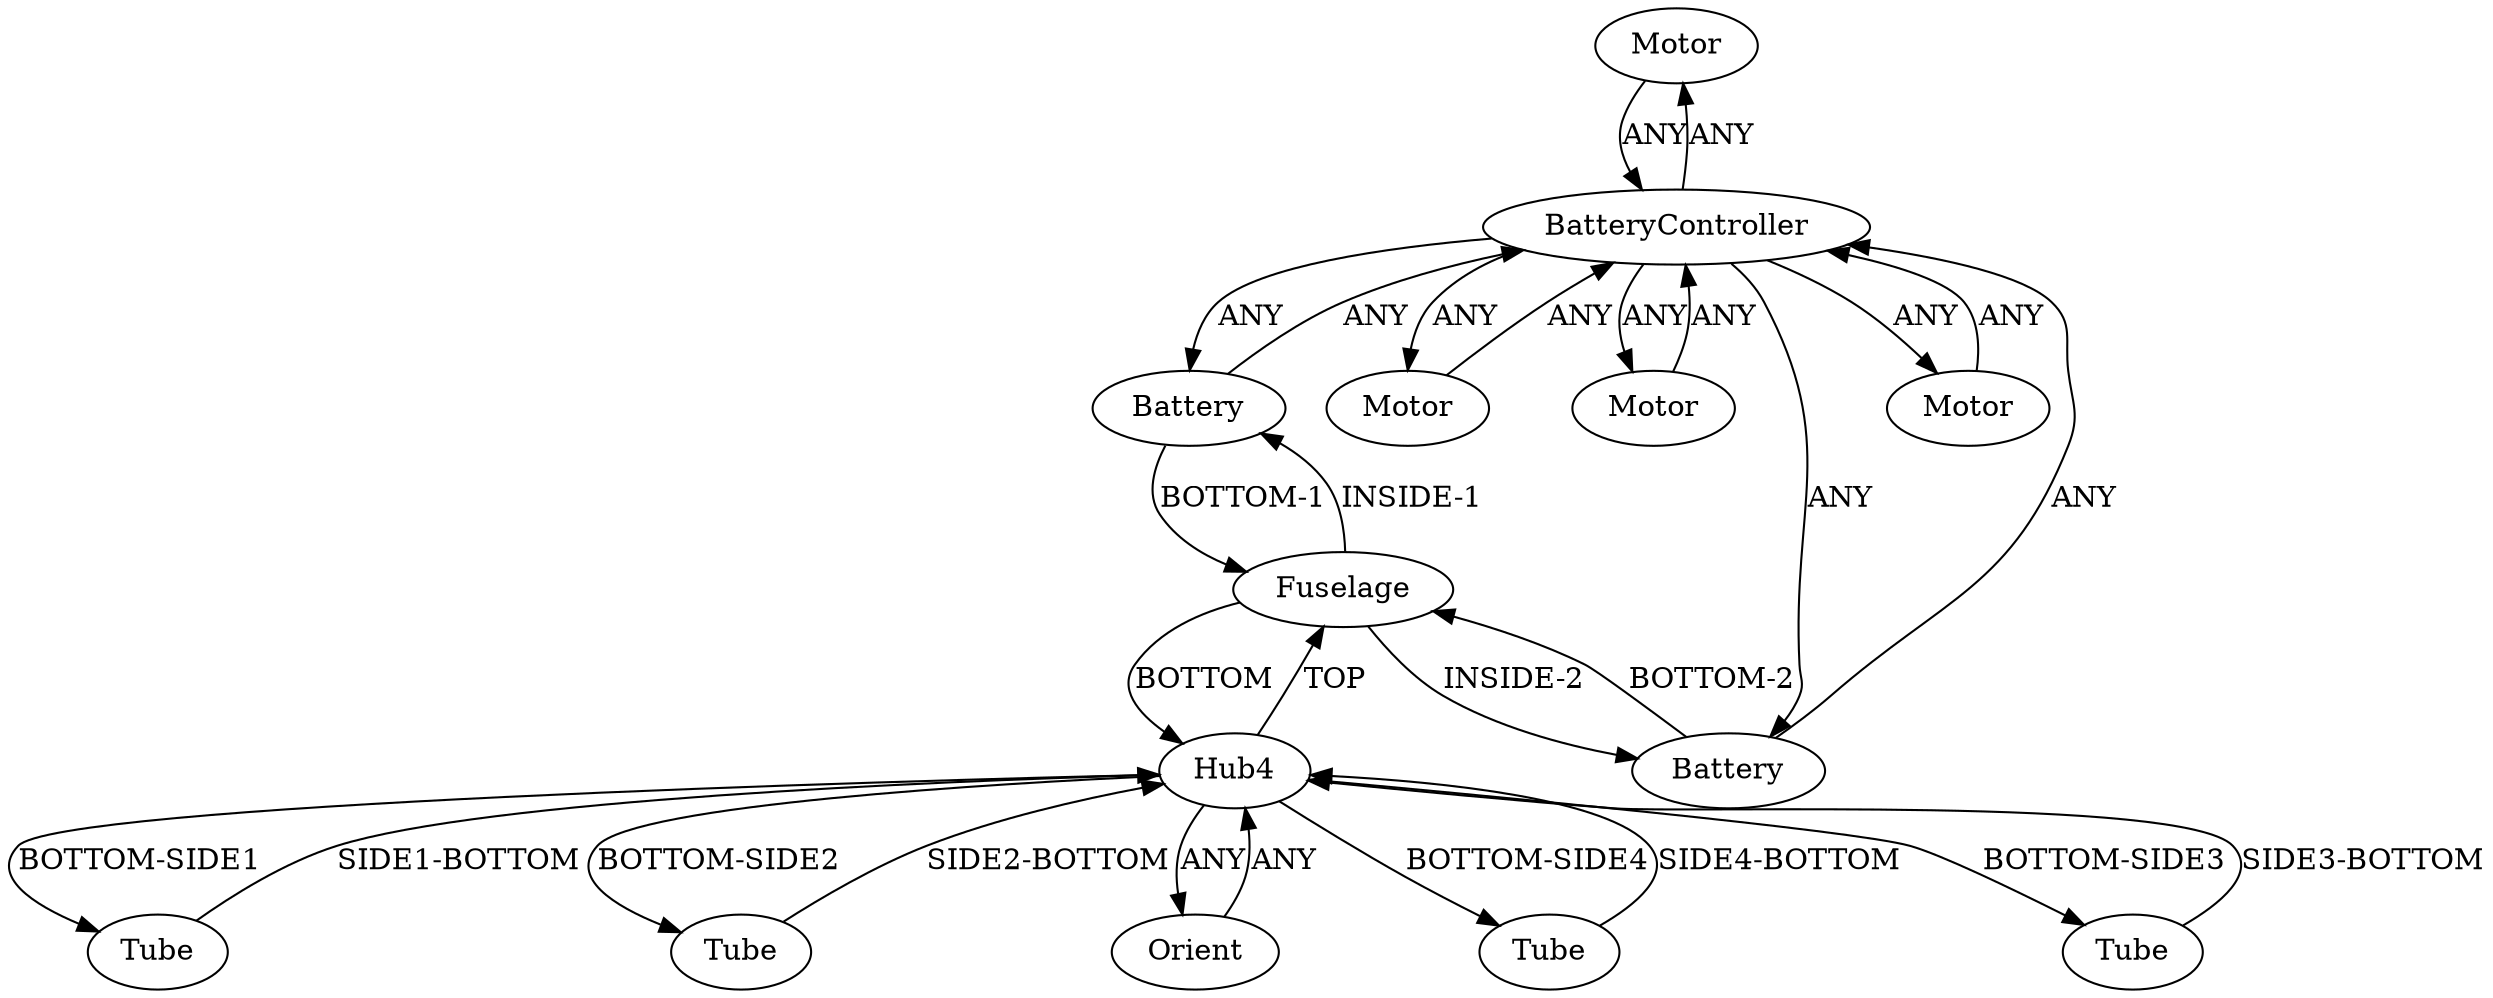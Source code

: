 /* Created by igraph 0.10.2 */
digraph {
  0 [
    instance=Motor_instance_1
    label=Motor
  ];
  1 [
    instance=Tube_instance_2
    label=Tube
  ];
  2 [
    instance=Battery_instance_1
    label=Battery
  ];
  3 [
    instance=Motor_instance_2
    label=Motor
  ];
  4 [
    instance=Hub4_instance_1
    label=Hub4
  ];
  5 [
    instance=Fuselage_instance_1
    label=Fuselage
  ];
  6 [
    instance=Tube_instance_6
    label=Tube
  ];
  7 [
    instance=Orient
    label=Orient
  ];
  8 [
    instance=BatteryController_instance_1
    label=BatteryController
  ];
  9 [
    instance=Motor_instance_3
    label=Motor
  ];
  10 [
    instance=Battery_instance_2
    label=Battery
  ];
  11 [
    instance=Motor_instance_4
    label=Motor
  ];
  12 [
    instance=Tube_instance_7
    label=Tube
  ];
  13 [
    instance=Tube_instance_8
    label=Tube
  ];

  0 -> 8 [
    label=ANY
  ];
  1 -> 4 [
    label="SIDE1-BOTTOM"
  ];
  2 -> 5 [
    label="BOTTOM-1"
  ];
  2 -> 8 [
    label=ANY
  ];
  3 -> 8 [
    label=ANY
  ];
  4 -> 6 [
    label="BOTTOM-SIDE2"
  ];
  4 -> 5 [
    label=TOP
  ];
  4 -> 1 [
    label="BOTTOM-SIDE1"
  ];
  4 -> 12 [
    label="BOTTOM-SIDE4"
  ];
  4 -> 13 [
    label="BOTTOM-SIDE3"
  ];
  4 -> 7 [
    label=ANY
  ];
  5 -> 10 [
    label="INSIDE-2"
  ];
  5 -> 2 [
    label="INSIDE-1"
  ];
  5 -> 4 [
    label=BOTTOM
  ];
  6 -> 4 [
    label="SIDE2-BOTTOM"
  ];
  7 -> 4 [
    label=ANY
  ];
  8 -> 0 [
    label=ANY
  ];
  8 -> 10 [
    label=ANY
  ];
  8 -> 11 [
    label=ANY
  ];
  8 -> 2 [
    label=ANY
  ];
  8 -> 9 [
    label=ANY
  ];
  8 -> 3 [
    label=ANY
  ];
  9 -> 8 [
    label=ANY
  ];
  10 -> 5 [
    label="BOTTOM-2"
  ];
  10 -> 8 [
    label=ANY
  ];
  11 -> 8 [
    label=ANY
  ];
  12 -> 4 [
    label="SIDE4-BOTTOM"
  ];
  13 -> 4 [
    label="SIDE3-BOTTOM"
  ];
}
